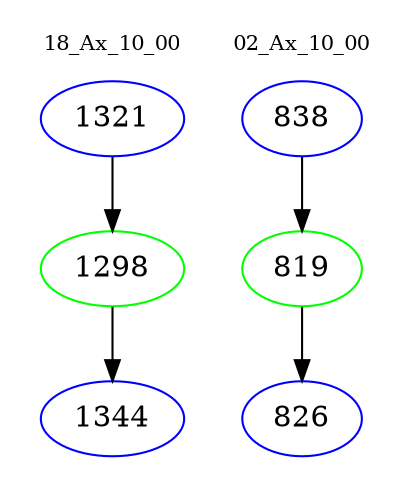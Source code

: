 digraph{
subgraph cluster_0 {
color = white
label = "18_Ax_10_00";
fontsize=10;
T0_1321 [label="1321", color="blue"]
T0_1321 -> T0_1298 [color="black"]
T0_1298 [label="1298", color="green"]
T0_1298 -> T0_1344 [color="black"]
T0_1344 [label="1344", color="blue"]
}
subgraph cluster_1 {
color = white
label = "02_Ax_10_00";
fontsize=10;
T1_838 [label="838", color="blue"]
T1_838 -> T1_819 [color="black"]
T1_819 [label="819", color="green"]
T1_819 -> T1_826 [color="black"]
T1_826 [label="826", color="blue"]
}
}
